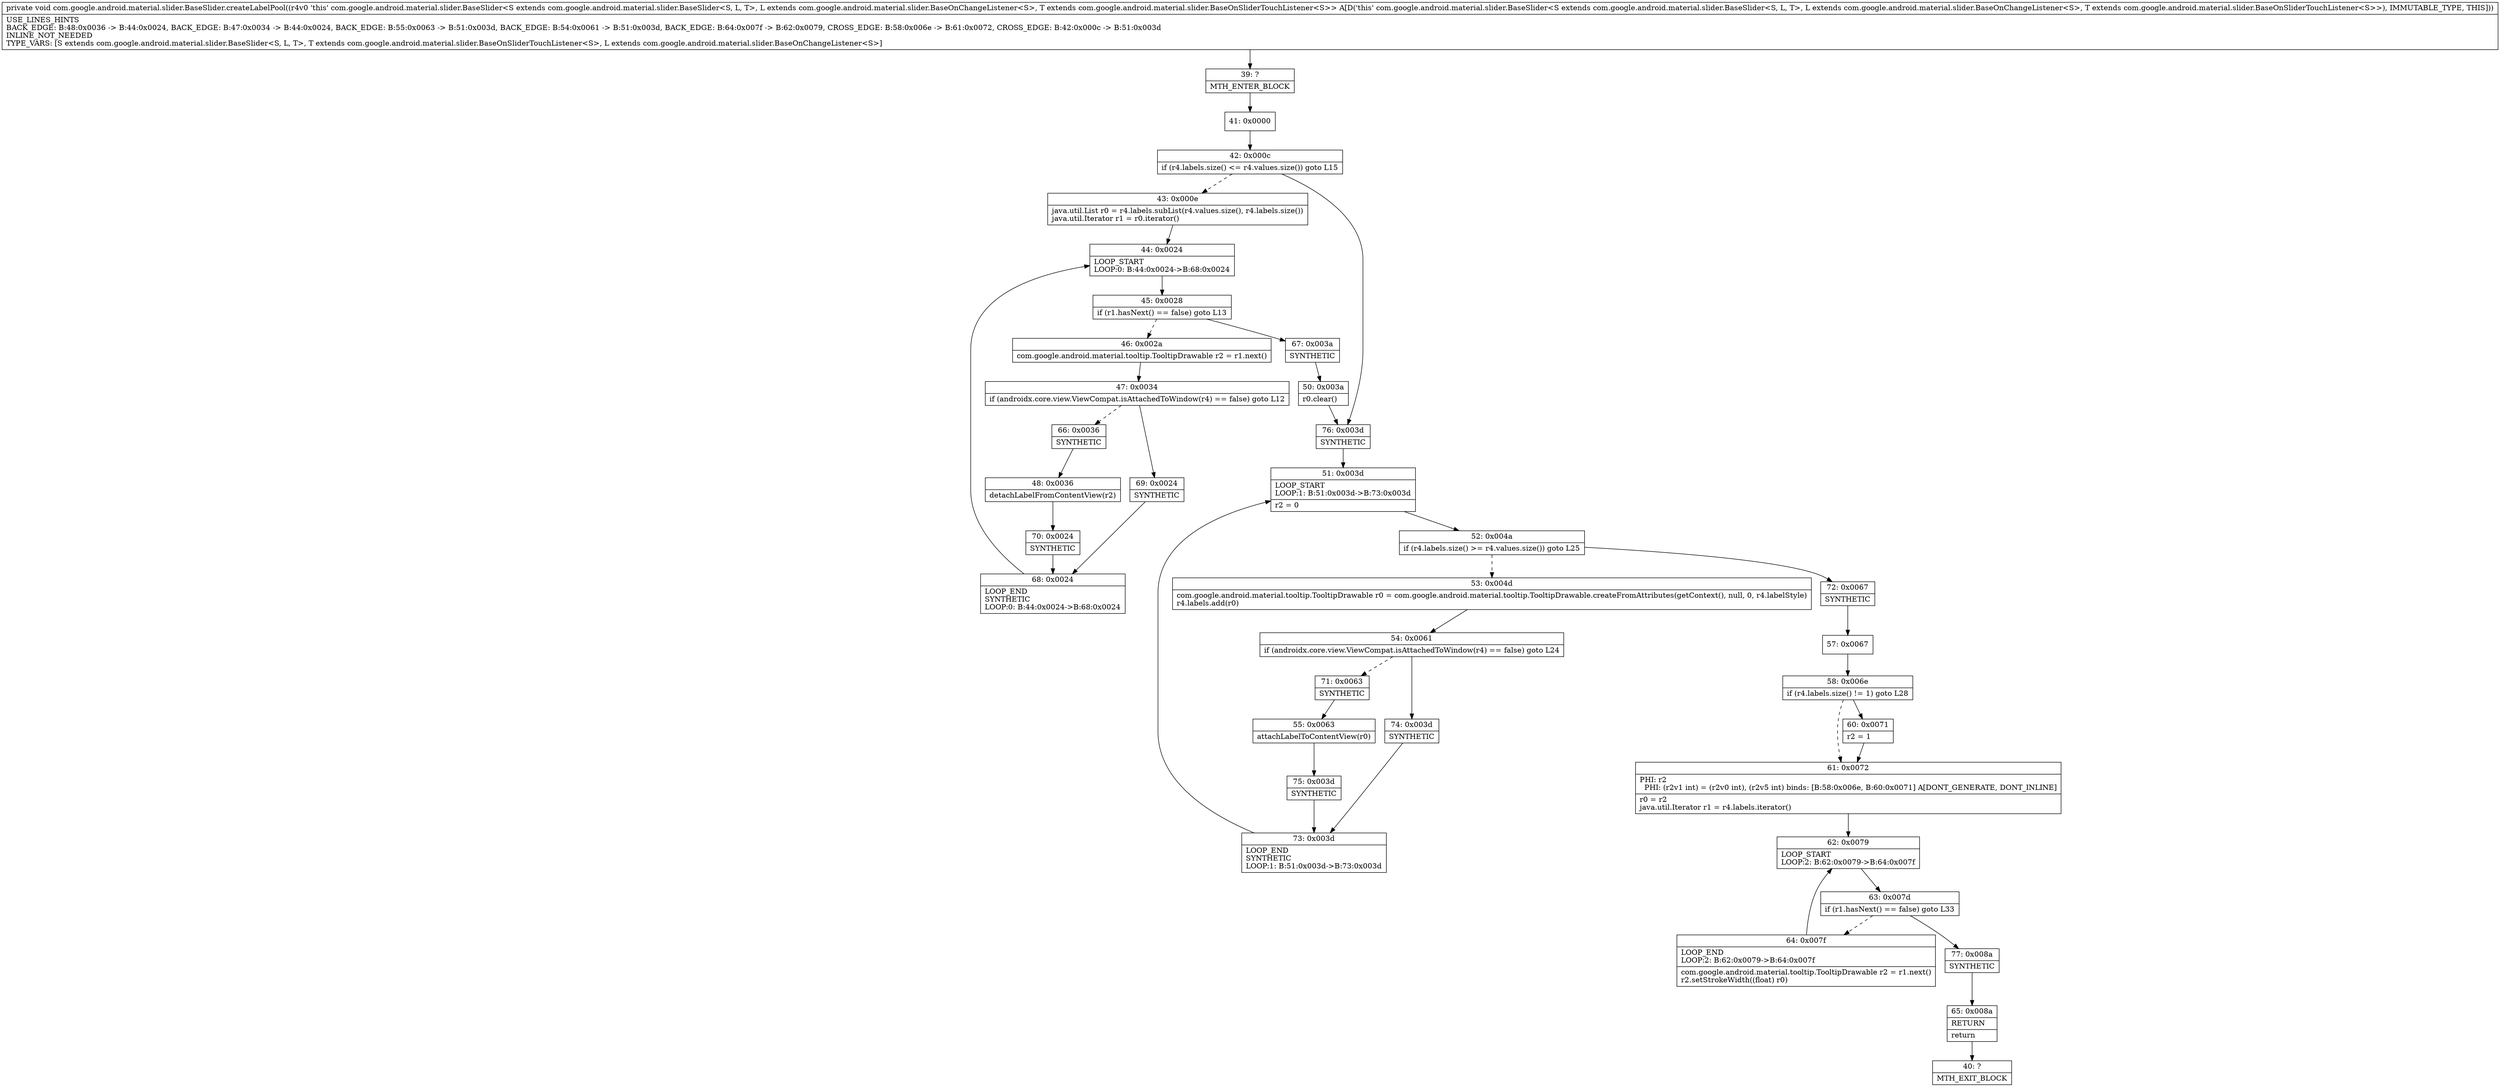 digraph "CFG forcom.google.android.material.slider.BaseSlider.createLabelPool()V" {
Node_39 [shape=record,label="{39\:\ ?|MTH_ENTER_BLOCK\l}"];
Node_41 [shape=record,label="{41\:\ 0x0000}"];
Node_42 [shape=record,label="{42\:\ 0x000c|if (r4.labels.size() \<= r4.values.size()) goto L15\l}"];
Node_43 [shape=record,label="{43\:\ 0x000e|java.util.List r0 = r4.labels.subList(r4.values.size(), r4.labels.size())\ljava.util.Iterator r1 = r0.iterator()\l}"];
Node_44 [shape=record,label="{44\:\ 0x0024|LOOP_START\lLOOP:0: B:44:0x0024\-\>B:68:0x0024\l}"];
Node_45 [shape=record,label="{45\:\ 0x0028|if (r1.hasNext() == false) goto L13\l}"];
Node_46 [shape=record,label="{46\:\ 0x002a|com.google.android.material.tooltip.TooltipDrawable r2 = r1.next()\l}"];
Node_47 [shape=record,label="{47\:\ 0x0034|if (androidx.core.view.ViewCompat.isAttachedToWindow(r4) == false) goto L12\l}"];
Node_66 [shape=record,label="{66\:\ 0x0036|SYNTHETIC\l}"];
Node_48 [shape=record,label="{48\:\ 0x0036|detachLabelFromContentView(r2)\l}"];
Node_70 [shape=record,label="{70\:\ 0x0024|SYNTHETIC\l}"];
Node_68 [shape=record,label="{68\:\ 0x0024|LOOP_END\lSYNTHETIC\lLOOP:0: B:44:0x0024\-\>B:68:0x0024\l}"];
Node_69 [shape=record,label="{69\:\ 0x0024|SYNTHETIC\l}"];
Node_67 [shape=record,label="{67\:\ 0x003a|SYNTHETIC\l}"];
Node_50 [shape=record,label="{50\:\ 0x003a|r0.clear()\l}"];
Node_76 [shape=record,label="{76\:\ 0x003d|SYNTHETIC\l}"];
Node_51 [shape=record,label="{51\:\ 0x003d|LOOP_START\lLOOP:1: B:51:0x003d\-\>B:73:0x003d\l|r2 = 0\l}"];
Node_52 [shape=record,label="{52\:\ 0x004a|if (r4.labels.size() \>= r4.values.size()) goto L25\l}"];
Node_53 [shape=record,label="{53\:\ 0x004d|com.google.android.material.tooltip.TooltipDrawable r0 = com.google.android.material.tooltip.TooltipDrawable.createFromAttributes(getContext(), null, 0, r4.labelStyle)\lr4.labels.add(r0)\l}"];
Node_54 [shape=record,label="{54\:\ 0x0061|if (androidx.core.view.ViewCompat.isAttachedToWindow(r4) == false) goto L24\l}"];
Node_71 [shape=record,label="{71\:\ 0x0063|SYNTHETIC\l}"];
Node_55 [shape=record,label="{55\:\ 0x0063|attachLabelToContentView(r0)\l}"];
Node_75 [shape=record,label="{75\:\ 0x003d|SYNTHETIC\l}"];
Node_73 [shape=record,label="{73\:\ 0x003d|LOOP_END\lSYNTHETIC\lLOOP:1: B:51:0x003d\-\>B:73:0x003d\l}"];
Node_74 [shape=record,label="{74\:\ 0x003d|SYNTHETIC\l}"];
Node_72 [shape=record,label="{72\:\ 0x0067|SYNTHETIC\l}"];
Node_57 [shape=record,label="{57\:\ 0x0067}"];
Node_58 [shape=record,label="{58\:\ 0x006e|if (r4.labels.size() != 1) goto L28\l}"];
Node_60 [shape=record,label="{60\:\ 0x0071|r2 = 1\l}"];
Node_61 [shape=record,label="{61\:\ 0x0072|PHI: r2 \l  PHI: (r2v1 int) = (r2v0 int), (r2v5 int) binds: [B:58:0x006e, B:60:0x0071] A[DONT_GENERATE, DONT_INLINE]\l|r0 = r2\ljava.util.Iterator r1 = r4.labels.iterator()\l}"];
Node_62 [shape=record,label="{62\:\ 0x0079|LOOP_START\lLOOP:2: B:62:0x0079\-\>B:64:0x007f\l}"];
Node_63 [shape=record,label="{63\:\ 0x007d|if (r1.hasNext() == false) goto L33\l}"];
Node_64 [shape=record,label="{64\:\ 0x007f|LOOP_END\lLOOP:2: B:62:0x0079\-\>B:64:0x007f\l|com.google.android.material.tooltip.TooltipDrawable r2 = r1.next()\lr2.setStrokeWidth((float) r0)\l}"];
Node_77 [shape=record,label="{77\:\ 0x008a|SYNTHETIC\l}"];
Node_65 [shape=record,label="{65\:\ 0x008a|RETURN\l|return\l}"];
Node_40 [shape=record,label="{40\:\ ?|MTH_EXIT_BLOCK\l}"];
MethodNode[shape=record,label="{private void com.google.android.material.slider.BaseSlider.createLabelPool((r4v0 'this' com.google.android.material.slider.BaseSlider\<S extends com.google.android.material.slider.BaseSlider\<S, L, T\>, L extends com.google.android.material.slider.BaseOnChangeListener\<S\>, T extends com.google.android.material.slider.BaseOnSliderTouchListener\<S\>\> A[D('this' com.google.android.material.slider.BaseSlider\<S extends com.google.android.material.slider.BaseSlider\<S, L, T\>, L extends com.google.android.material.slider.BaseOnChangeListener\<S\>, T extends com.google.android.material.slider.BaseOnSliderTouchListener\<S\>\>), IMMUTABLE_TYPE, THIS]))  | USE_LINES_HINTS\lBACK_EDGE: B:48:0x0036 \-\> B:44:0x0024, BACK_EDGE: B:47:0x0034 \-\> B:44:0x0024, BACK_EDGE: B:55:0x0063 \-\> B:51:0x003d, BACK_EDGE: B:54:0x0061 \-\> B:51:0x003d, BACK_EDGE: B:64:0x007f \-\> B:62:0x0079, CROSS_EDGE: B:58:0x006e \-\> B:61:0x0072, CROSS_EDGE: B:42:0x000c \-\> B:51:0x003d\lINLINE_NOT_NEEDED\lTYPE_VARS: [S extends com.google.android.material.slider.BaseSlider\<S, L, T\>, T extends com.google.android.material.slider.BaseOnSliderTouchListener\<S\>, L extends com.google.android.material.slider.BaseOnChangeListener\<S\>]\l}"];
MethodNode -> Node_39;Node_39 -> Node_41;
Node_41 -> Node_42;
Node_42 -> Node_43[style=dashed];
Node_42 -> Node_76;
Node_43 -> Node_44;
Node_44 -> Node_45;
Node_45 -> Node_46[style=dashed];
Node_45 -> Node_67;
Node_46 -> Node_47;
Node_47 -> Node_66[style=dashed];
Node_47 -> Node_69;
Node_66 -> Node_48;
Node_48 -> Node_70;
Node_70 -> Node_68;
Node_68 -> Node_44;
Node_69 -> Node_68;
Node_67 -> Node_50;
Node_50 -> Node_76;
Node_76 -> Node_51;
Node_51 -> Node_52;
Node_52 -> Node_53[style=dashed];
Node_52 -> Node_72;
Node_53 -> Node_54;
Node_54 -> Node_71[style=dashed];
Node_54 -> Node_74;
Node_71 -> Node_55;
Node_55 -> Node_75;
Node_75 -> Node_73;
Node_73 -> Node_51;
Node_74 -> Node_73;
Node_72 -> Node_57;
Node_57 -> Node_58;
Node_58 -> Node_60;
Node_58 -> Node_61[style=dashed];
Node_60 -> Node_61;
Node_61 -> Node_62;
Node_62 -> Node_63;
Node_63 -> Node_64[style=dashed];
Node_63 -> Node_77;
Node_64 -> Node_62;
Node_77 -> Node_65;
Node_65 -> Node_40;
}

